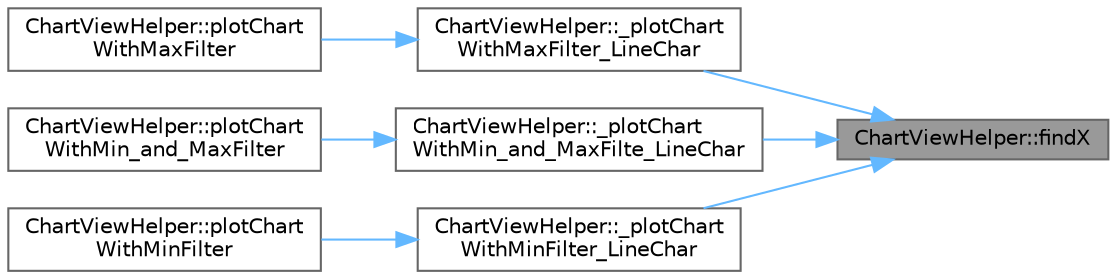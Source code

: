digraph "ChartViewHelper::findX"
{
 // LATEX_PDF_SIZE
  bgcolor="transparent";
  edge [fontname=Helvetica,fontsize=10,labelfontname=Helvetica,labelfontsize=10];
  node [fontname=Helvetica,fontsize=10,shape=box,height=0.2,width=0.4];
  rankdir="RL";
  Node1 [id="Node000001",label="ChartViewHelper::findX",height=0.2,width=0.4,color="gray40", fillcolor="grey60", style="filled", fontcolor="black",tooltip="محاسبه محل تقاطع"];
  Node1 -> Node2 [id="edge1_Node000001_Node000002",dir="back",color="steelblue1",style="solid",tooltip=" "];
  Node2 [id="Node000002",label="ChartViewHelper::_plotChart\lWithMaxFilter_LineChar",height=0.2,width=0.4,color="grey40", fillcolor="white", style="filled",URL="$class_chart_view_helper.html#afe8dc70dc392995d62b491a32835cb9e",tooltip="فیلتر بالا گذر برای حالت پیوسته"];
  Node2 -> Node3 [id="edge2_Node000002_Node000003",dir="back",color="steelblue1",style="solid",tooltip=" "];
  Node3 [id="Node000003",label="ChartViewHelper::plotChart\lWithMaxFilter",height=0.2,width=0.4,color="grey40", fillcolor="white", style="filled",URL="$class_chart_view_helper.html#a7de649321e8d724b27a635423ea017b6",tooltip="فیلتربالا گذر برای داه‌ها"];
  Node1 -> Node4 [id="edge3_Node000001_Node000004",dir="back",color="steelblue1",style="solid",tooltip=" "];
  Node4 [id="Node000004",label="ChartViewHelper::_plotChart\lWithMin_and_MaxFilte_LineChar",height=0.2,width=0.4,color="grey40", fillcolor="white", style="filled",URL="$class_chart_view_helper.html#a15fb9c1de16ba306ee4319aa1d69bfaf",tooltip="فیلتر بالا گذر و پایین گذر برای حالت پیوسته"];
  Node4 -> Node5 [id="edge4_Node000004_Node000005",dir="back",color="steelblue1",style="solid",tooltip=" "];
  Node5 [id="Node000005",label="ChartViewHelper::plotChart\lWithMin_and_MaxFilter",height=0.2,width=0.4,color="grey40", fillcolor="white", style="filled",URL="$class_chart_view_helper.html#abddc2d2e850ec4bf222a1fe9717ce112",tooltip="هم‌زمان فیلتر پایین‌گذر و بالاگذر"];
  Node1 -> Node6 [id="edge5_Node000001_Node000006",dir="back",color="steelblue1",style="solid",tooltip=" "];
  Node6 [id="Node000006",label="ChartViewHelper::_plotChart\lWithMinFilter_LineChar",height=0.2,width=0.4,color="grey40", fillcolor="white", style="filled",URL="$class_chart_view_helper.html#a51b15c958604a5917fd9bbcf9edf51b7",tooltip="فیلتر پایین گذر برای حالت پیوسته"];
  Node6 -> Node7 [id="edge6_Node000006_Node000007",dir="back",color="steelblue1",style="solid",tooltip=" "];
  Node7 [id="Node000007",label="ChartViewHelper::plotChart\lWithMinFilter",height=0.2,width=0.4,color="grey40", fillcolor="white", style="filled",URL="$class_chart_view_helper.html#a0cc0a295341a58f0e634c3cc133b56af",tooltip="فیلترپایین گذر برای داه‌ها"];
}
